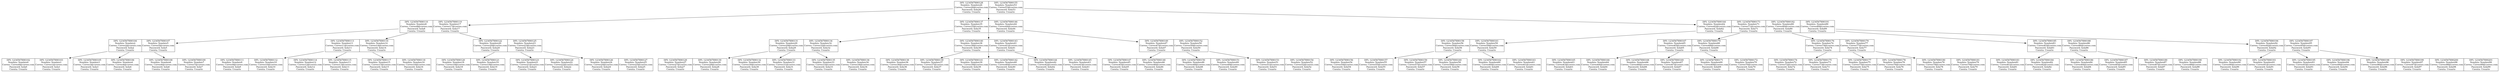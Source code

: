 digraph G{
graph [compound=true, labelloc="b"];
Nodo0[shape=none label=<<table cellspacing="0" border="0" cellborder="1"><tr><td>DPI: 1234567890128<br/>Nombre: Nombre26<br/>Correo: Correo26@correo.com<br/>Password: hola26<br/>Cuenta: Usuario<br/></td><td>DPI: 1234567890155<br/>Nombre: Nombre53<br/>Correo: Correo53@correo.com<br/>Password: hola53<br/>Cuenta: Usuario<br/></td></tr></table>
	>];
	Nodo1[shape=none label=<<table cellspacing="0" border="0" cellborder="1"><tr><td>DPI: 1234567890110<br/>Nombre: Nombre8<br/>Correo: Correo8@correo.com<br/>Password: hola8<br/>Cuenta: Usuario<br/></td><td>DPI: 1234567890119<br/>Nombre: Nombre17<br/>Correo: Correo17@correo.com<br/>Password: hola17<br/>Cuenta: Usuario<br/></td></tr></table>
	>];
	Nodo0->Nodo1;
Nodo2[shape=none label=<<table cellspacing="0" border="0" cellborder="1"><tr><td>DPI: 1234567890104<br/>Nombre: Nombre2<br/>Correo: Correo2@correo.com<br/>Password: hola2<br/>Cuenta: Usuario<br/></td><td>DPI: 1234567890107<br/>Nombre: Nombre5<br/>Correo: Correo5@correo.com<br/>Password: hola5<br/>Cuenta: Usuario<br/></td></tr></table>
	>];
	Nodo1->Nodo2;
Nodo3[shape=none label=<<table cellspacing="0" border="0" cellborder="1"><tr><td>DPI: 1234567890102<br/>Nombre: Nombre0<br/>Correo: Correo0@correo.com<br/>Password: hola0<br/>Cuenta: Usuario<br/></td><td>DPI: 1234567890103<br/>Nombre: Nombre1<br/>Correo: Correo1@correo.com<br/>Password: hola1<br/>Cuenta: Usuario<br/></td></tr></table>
	>];
	Nodo2->Nodo3;
Nodo4[shape=none label=<<table cellspacing="0" border="0" cellborder="1"><tr><td>DPI: 1234567890105<br/>Nombre: Nombre3<br/>Correo: Correo3@correo.com<br/>Password: hola3<br/>Cuenta: Usuario<br/></td><td>DPI: 1234567890106<br/>Nombre: Nombre4<br/>Correo: Correo4@correo.com<br/>Password: hola4<br/>Cuenta: Usuario<br/></td></tr></table>
	>];
	Nodo2->Nodo4;
Nodo5[shape=none label=<<table cellspacing="0" border="0" cellborder="1"><tr><td>DPI: 1234567890108<br/>Nombre: Nombre6<br/>Correo: Correo6@correo.com<br/>Password: hola6<br/>Cuenta: Usuario<br/></td><td>DPI: 1234567890109<br/>Nombre: Nombre7<br/>Correo: Correo7@correo.com<br/>Password: hola7<br/>Cuenta: Usuario<br/></td></tr></table>
	>];
	Nodo2->Nodo5;
Nodo6[shape=none label=<<table cellspacing="0" border="0" cellborder="1"><tr><td>DPI: 1234567890113<br/>Nombre: Nombre11<br/>Correo: Correo11@correo.com<br/>Password: hola11<br/>Cuenta: Usuario<br/></td><td>DPI: 1234567890116<br/>Nombre: Nombre14<br/>Correo: Correo14@correo.com<br/>Password: hola14<br/>Cuenta: Usuario<br/></td></tr></table>
	>];
	Nodo1->Nodo6;
Nodo7[shape=none label=<<table cellspacing="0" border="0" cellborder="1"><tr><td>DPI: 1234567890111<br/>Nombre: Nombre9<br/>Correo: Correo9@correo.com<br/>Password: hola9<br/>Cuenta: Usuario<br/></td><td>DPI: 1234567890112<br/>Nombre: Nombre10<br/>Correo: Correo10@correo.com<br/>Password: hola10<br/>Cuenta: Usuario<br/></td></tr></table>
	>];
	Nodo6->Nodo7;
Nodo8[shape=none label=<<table cellspacing="0" border="0" cellborder="1"><tr><td>DPI: 1234567890114<br/>Nombre: Nombre12<br/>Correo: Correo12@correo.com<br/>Password: hola12<br/>Cuenta: Usuario<br/></td><td>DPI: 1234567890115<br/>Nombre: Nombre13<br/>Correo: Correo13@correo.com<br/>Password: hola13<br/>Cuenta: Usuario<br/></td></tr></table>
	>];
	Nodo6->Nodo8;
Nodo9[shape=none label=<<table cellspacing="0" border="0" cellborder="1"><tr><td>DPI: 1234567890117<br/>Nombre: Nombre15<br/>Correo: Correo15@correo.com<br/>Password: hola15<br/>Cuenta: Usuario<br/></td><td>DPI: 1234567890118<br/>Nombre: Nombre16<br/>Correo: Correo16@correo.com<br/>Password: hola16<br/>Cuenta: Usuario<br/></td></tr></table>
	>];
	Nodo6->Nodo9;
Nodo10[shape=none label=<<table cellspacing="0" border="0" cellborder="1"><tr><td>DPI: 1234567890122<br/>Nombre: Nombre20<br/>Correo: Correo20@correo.com<br/>Password: hola20<br/>Cuenta: Usuario<br/></td><td>DPI: 1234567890125<br/>Nombre: Nombre23<br/>Correo: Correo23@correo.com<br/>Password: hola23<br/>Cuenta: Usuario<br/></td></tr></table>
	>];
	Nodo1->Nodo10;
Nodo11[shape=none label=<<table cellspacing="0" border="0" cellborder="1"><tr><td>DPI: 1234567890120<br/>Nombre: Nombre18<br/>Correo: Correo18@correo.com<br/>Password: hola18<br/>Cuenta: Usuario<br/></td><td>DPI: 1234567890121<br/>Nombre: Nombre19<br/>Correo: Correo19@correo.com<br/>Password: hola19<br/>Cuenta: Usuario<br/></td></tr></table>
	>];
	Nodo10->Nodo11;
Nodo12[shape=none label=<<table cellspacing="0" border="0" cellborder="1"><tr><td>DPI: 1234567890123<br/>Nombre: Nombre21<br/>Correo: Correo21@correo.com<br/>Password: hola21<br/>Cuenta: Usuario<br/></td><td>DPI: 1234567890124<br/>Nombre: Nombre22<br/>Correo: Correo22@correo.com<br/>Password: hola22<br/>Cuenta: Usuario<br/></td></tr></table>
	>];
	Nodo10->Nodo12;
Nodo13[shape=none label=<<table cellspacing="0" border="0" cellborder="1"><tr><td>DPI: 1234567890126<br/>Nombre: Nombre24<br/>Correo: Correo24@correo.com<br/>Password: hola24<br/>Cuenta: Usuario<br/></td><td>DPI: 1234567890127<br/>Nombre: Nombre25<br/>Correo: Correo25@correo.com<br/>Password: hola25<br/>Cuenta: Usuario<br/></td></tr></table>
	>];
	Nodo10->Nodo13;
Nodo14[shape=none label=<<table cellspacing="0" border="0" cellborder="1"><tr><td>DPI: 1234567890137<br/>Nombre: Nombre35<br/>Correo: Correo35@correo.com<br/>Password: hola35<br/>Cuenta: Usuario<br/></td><td>DPI: 1234567890146<br/>Nombre: Nombre44<br/>Correo: Correo44@correo.com<br/>Password: hola44<br/>Cuenta: Usuario<br/></td></tr></table>
	>];
	Nodo0->Nodo14;
Nodo15[shape=none label=<<table cellspacing="0" border="0" cellborder="1"><tr><td>DPI: 1234567890131<br/>Nombre: Nombre29<br/>Correo: Correo29@correo.com<br/>Password: hola29<br/>Cuenta: Usuario<br/></td><td>DPI: 1234567890134<br/>Nombre: Nombre32<br/>Correo: Correo32@correo.com<br/>Password: hola32<br/>Cuenta: Usuario<br/></td></tr></table>
	>];
	Nodo14->Nodo15;
Nodo16[shape=none label=<<table cellspacing="0" border="0" cellborder="1"><tr><td>DPI: 1234567890129<br/>Nombre: Nombre27<br/>Correo: Correo27@correo.com<br/>Password: hola27<br/>Cuenta: Usuario<br/></td><td>DPI: 1234567890130<br/>Nombre: Nombre28<br/>Correo: Correo28@correo.com<br/>Password: hola28<br/>Cuenta: Usuario<br/></td></tr></table>
	>];
	Nodo15->Nodo16;
Nodo17[shape=none label=<<table cellspacing="0" border="0" cellborder="1"><tr><td>DPI: 1234567890132<br/>Nombre: Nombre30<br/>Correo: Correo30@correo.com<br/>Password: hola30<br/>Cuenta: Usuario<br/></td><td>DPI: 1234567890133<br/>Nombre: Nombre31<br/>Correo: Correo31@correo.com<br/>Password: hola31<br/>Cuenta: Usuario<br/></td></tr></table>
	>];
	Nodo15->Nodo17;
Nodo18[shape=none label=<<table cellspacing="0" border="0" cellborder="1"><tr><td>DPI: 1234567890135<br/>Nombre: Nombre33<br/>Correo: Correo33@correo.com<br/>Password: hola33<br/>Cuenta: Usuario<br/></td><td>DPI: 1234567890136<br/>Nombre: Nombre34<br/>Correo: Correo34@correo.com<br/>Password: hola34<br/>Cuenta: Usuario<br/></td></tr></table>
	>];
	Nodo15->Nodo18;
Nodo19[shape=none label=<<table cellspacing="0" border="0" cellborder="1"><tr><td>DPI: 1234567890140<br/>Nombre: Nombre38<br/>Correo: Correo38@correo.com<br/>Password: hola38<br/>Cuenta: Usuario<br/></td><td>DPI: 1234567890143<br/>Nombre: Nombre41<br/>Correo: Correo41@correo.com<br/>Password: hola41<br/>Cuenta: Usuario<br/></td></tr></table>
	>];
	Nodo14->Nodo19;
Nodo20[shape=none label=<<table cellspacing="0" border="0" cellborder="1"><tr><td>DPI: 1234567890138<br/>Nombre: Nombre36<br/>Correo: Correo36@correo.com<br/>Password: hola36<br/>Cuenta: Usuario<br/></td><td>DPI: 1234567890139<br/>Nombre: Nombre37<br/>Correo: Correo37@correo.com<br/>Password: hola37<br/>Cuenta: Usuario<br/></td></tr></table>
	>];
	Nodo19->Nodo20;
Nodo21[shape=none label=<<table cellspacing="0" border="0" cellborder="1"><tr><td>DPI: 1234567890141<br/>Nombre: Nombre39<br/>Correo: Correo39@correo.com<br/>Password: hola39<br/>Cuenta: Usuario<br/></td><td>DPI: 1234567890142<br/>Nombre: Nombre40<br/>Correo: Correo40@correo.com<br/>Password: hola40<br/>Cuenta: Usuario<br/></td></tr></table>
	>];
	Nodo19->Nodo21;
Nodo22[shape=none label=<<table cellspacing="0" border="0" cellborder="1"><tr><td>DPI: 1234567890144<br/>Nombre: Nombre42<br/>Correo: Correo42@correo.com<br/>Password: hola42<br/>Cuenta: Usuario<br/></td><td>DPI: 1234567890145<br/>Nombre: Nombre43<br/>Correo: Correo43@correo.com<br/>Password: hola43<br/>Cuenta: Usuario<br/></td></tr></table>
	>];
	Nodo19->Nodo22;
Nodo23[shape=none label=<<table cellspacing="0" border="0" cellborder="1"><tr><td>DPI: 1234567890149<br/>Nombre: Nombre47<br/>Correo: Correo47@correo.com<br/>Password: hola47<br/>Cuenta: Usuario<br/></td><td>DPI: 1234567890152<br/>Nombre: Nombre50<br/>Correo: Correo50@correo.com<br/>Password: hola50<br/>Cuenta: Usuario<br/></td></tr></table>
	>];
	Nodo14->Nodo23;
Nodo24[shape=none label=<<table cellspacing="0" border="0" cellborder="1"><tr><td>DPI: 1234567890147<br/>Nombre: Nombre45<br/>Correo: Correo45@correo.com<br/>Password: hola45<br/>Cuenta: Usuario<br/></td><td>DPI: 1234567890148<br/>Nombre: Nombre46<br/>Correo: Correo46@correo.com<br/>Password: hola46<br/>Cuenta: Usuario<br/></td></tr></table>
	>];
	Nodo23->Nodo24;
Nodo25[shape=none label=<<table cellspacing="0" border="0" cellborder="1"><tr><td>DPI: 1234567890150<br/>Nombre: Nombre48<br/>Correo: Correo48@correo.com<br/>Password: hola48<br/>Cuenta: Usuario<br/></td><td>DPI: 1234567890151<br/>Nombre: Nombre49<br/>Correo: Correo49@correo.com<br/>Password: hola49<br/>Cuenta: Usuario<br/></td></tr></table>
	>];
	Nodo23->Nodo25;
Nodo26[shape=none label=<<table cellspacing="0" border="0" cellborder="1"><tr><td>DPI: 1234567890153<br/>Nombre: Nombre51<br/>Correo: Correo51@correo.com<br/>Password: hola51<br/>Cuenta: Usuario<br/></td><td>DPI: 1234567890154<br/>Nombre: Nombre52<br/>Correo: Correo52@correo.com<br/>Password: hola52<br/>Cuenta: Usuario<br/></td></tr></table>
	>];
	Nodo23->Nodo26;
Nodo27[shape=none label=<<table cellspacing="0" border="0" cellborder="1"><tr><td>DPI: 1234567890164<br/>Nombre: Nombre62<br/>Correo: Correo62@correo.com<br/>Password: hola62<br/>Cuenta: Usuario<br/></td><td>DPI: 1234567890173<br/>Nombre: Nombre71<br/>Correo: Correo71@correo.com<br/>Password: hola71<br/>Cuenta: Usuario<br/></td><td>DPI: 1234567890182<br/>Nombre: Nombre80<br/>Correo: Correo80@correo.com<br/>Password: hola80<br/>Cuenta: Usuario<br/></td><td>DPI: 1234567890191<br/>Nombre: Nombre89<br/>Correo: Correo89@correo.com<br/>Password: hola89<br/>Cuenta: Usuario<br/></td></tr></table>
	>];
	Nodo0->Nodo27;
Nodo28[shape=none label=<<table cellspacing="0" border="0" cellborder="1"><tr><td>DPI: 1234567890158<br/>Nombre: Nombre56<br/>Correo: Correo56@correo.com<br/>Password: hola56<br/>Cuenta: Usuario<br/></td><td>DPI: 1234567890161<br/>Nombre: Nombre59<br/>Correo: Correo59@correo.com<br/>Password: hola59<br/>Cuenta: Usuario<br/></td></tr></table>
	>];
	Nodo27->Nodo28;
Nodo29[shape=none label=<<table cellspacing="0" border="0" cellborder="1"><tr><td>DPI: 1234567890156<br/>Nombre: Nombre54<br/>Correo: Correo54@correo.com<br/>Password: hola54<br/>Cuenta: Usuario<br/></td><td>DPI: 1234567890157<br/>Nombre: Nombre55<br/>Correo: Correo55@correo.com<br/>Password: hola55<br/>Cuenta: Usuario<br/></td></tr></table>
	>];
	Nodo28->Nodo29;
Nodo30[shape=none label=<<table cellspacing="0" border="0" cellborder="1"><tr><td>DPI: 1234567890159<br/>Nombre: Nombre57<br/>Correo: Correo57@correo.com<br/>Password: hola57<br/>Cuenta: Usuario<br/></td><td>DPI: 1234567890160<br/>Nombre: Nombre58<br/>Correo: Correo58@correo.com<br/>Password: hola58<br/>Cuenta: Usuario<br/></td></tr></table>
	>];
	Nodo28->Nodo30;
Nodo31[shape=none label=<<table cellspacing="0" border="0" cellborder="1"><tr><td>DPI: 1234567890162<br/>Nombre: Nombre60<br/>Correo: Correo60@correo.com<br/>Password: hola60<br/>Cuenta: Usuario<br/></td><td>DPI: 1234567890163<br/>Nombre: Nombre61<br/>Correo: Correo61@correo.com<br/>Password: hola61<br/>Cuenta: Usuario<br/></td></tr></table>
	>];
	Nodo28->Nodo31;
Nodo32[shape=none label=<<table cellspacing="0" border="0" cellborder="1"><tr><td>DPI: 1234567890167<br/>Nombre: Nombre65<br/>Correo: Correo65@correo.com<br/>Password: hola65<br/>Cuenta: Usuario<br/></td><td>DPI: 1234567890170<br/>Nombre: Nombre68<br/>Correo: Correo68@correo.com<br/>Password: hola68<br/>Cuenta: Usuario<br/></td></tr></table>
	>];
	Nodo27->Nodo32;
Nodo33[shape=none label=<<table cellspacing="0" border="0" cellborder="1"><tr><td>DPI: 1234567890165<br/>Nombre: Nombre63<br/>Correo: Correo63@correo.com<br/>Password: hola63<br/>Cuenta: Usuario<br/></td><td>DPI: 1234567890166<br/>Nombre: Nombre64<br/>Correo: Correo64@correo.com<br/>Password: hola64<br/>Cuenta: Usuario<br/></td></tr></table>
	>];
	Nodo32->Nodo33;
Nodo34[shape=none label=<<table cellspacing="0" border="0" cellborder="1"><tr><td>DPI: 1234567890168<br/>Nombre: Nombre66<br/>Correo: Correo66@correo.com<br/>Password: hola66<br/>Cuenta: Usuario<br/></td><td>DPI: 1234567890169<br/>Nombre: Nombre67<br/>Correo: Correo67@correo.com<br/>Password: hola67<br/>Cuenta: Usuario<br/></td></tr></table>
	>];
	Nodo32->Nodo34;
Nodo35[shape=none label=<<table cellspacing="0" border="0" cellborder="1"><tr><td>DPI: 1234567890171<br/>Nombre: Nombre69<br/>Correo: Correo69@correo.com<br/>Password: hola69<br/>Cuenta: Usuario<br/></td><td>DPI: 1234567890172<br/>Nombre: Nombre70<br/>Correo: Correo70@correo.com<br/>Password: hola70<br/>Cuenta: Usuario<br/></td></tr></table>
	>];
	Nodo32->Nodo35;
Nodo36[shape=none label=<<table cellspacing="0" border="0" cellborder="1"><tr><td>DPI: 1234567890176<br/>Nombre: Nombre74<br/>Correo: Correo74@correo.com<br/>Password: hola74<br/>Cuenta: Usuario<br/></td><td>DPI: 1234567890179<br/>Nombre: Nombre77<br/>Correo: Correo77@correo.com<br/>Password: hola77<br/>Cuenta: Usuario<br/></td></tr></table>
	>];
	Nodo27->Nodo36;
Nodo37[shape=none label=<<table cellspacing="0" border="0" cellborder="1"><tr><td>DPI: 1234567890174<br/>Nombre: Nombre72<br/>Correo: Correo72@correo.com<br/>Password: hola72<br/>Cuenta: Usuario<br/></td><td>DPI: 1234567890175<br/>Nombre: Nombre73<br/>Correo: Correo73@correo.com<br/>Password: hola73<br/>Cuenta: Usuario<br/></td></tr></table>
	>];
	Nodo36->Nodo37;
Nodo38[shape=none label=<<table cellspacing="0" border="0" cellborder="1"><tr><td>DPI: 1234567890177<br/>Nombre: Nombre75<br/>Correo: Correo75@correo.com<br/>Password: hola75<br/>Cuenta: Usuario<br/></td><td>DPI: 1234567890178<br/>Nombre: Nombre76<br/>Correo: Correo76@correo.com<br/>Password: hola76<br/>Cuenta: Usuario<br/></td></tr></table>
	>];
	Nodo36->Nodo38;
Nodo39[shape=none label=<<table cellspacing="0" border="0" cellborder="1"><tr><td>DPI: 1234567890180<br/>Nombre: Nombre78<br/>Correo: Correo78@correo.com<br/>Password: hola78<br/>Cuenta: Usuario<br/></td><td>DPI: 1234567890181<br/>Nombre: Nombre79<br/>Correo: Correo79@correo.com<br/>Password: hola79<br/>Cuenta: Usuario<br/></td></tr></table>
	>];
	Nodo36->Nodo39;
Nodo40[shape=none label=<<table cellspacing="0" border="0" cellborder="1"><tr><td>DPI: 1234567890185<br/>Nombre: Nombre83<br/>Correo: Correo83@correo.com<br/>Password: hola83<br/>Cuenta: Usuario<br/></td><td>DPI: 1234567890188<br/>Nombre: Nombre86<br/>Correo: Correo86@correo.com<br/>Password: hola86<br/>Cuenta: Usuario<br/></td></tr></table>
	>];
	Nodo27->Nodo40;
Nodo41[shape=none label=<<table cellspacing="0" border="0" cellborder="1"><tr><td>DPI: 1234567890183<br/>Nombre: Nombre81<br/>Correo: Correo81@correo.com<br/>Password: hola81<br/>Cuenta: Usuario<br/></td><td>DPI: 1234567890184<br/>Nombre: Nombre82<br/>Correo: Correo82@correo.com<br/>Password: hola82<br/>Cuenta: Usuario<br/></td></tr></table>
	>];
	Nodo40->Nodo41;
Nodo42[shape=none label=<<table cellspacing="0" border="0" cellborder="1"><tr><td>DPI: 1234567890186<br/>Nombre: Nombre84<br/>Correo: Correo84@correo.com<br/>Password: hola84<br/>Cuenta: Usuario<br/></td><td>DPI: 1234567890187<br/>Nombre: Nombre85<br/>Correo: Correo85@correo.com<br/>Password: hola85<br/>Cuenta: Usuario<br/></td></tr></table>
	>];
	Nodo40->Nodo42;
Nodo43[shape=none label=<<table cellspacing="0" border="0" cellborder="1"><tr><td>DPI: 1234567890189<br/>Nombre: Nombre87<br/>Correo: Correo87@correo.com<br/>Password: hola87<br/>Cuenta: Usuario<br/></td><td>DPI: 1234567890190<br/>Nombre: Nombre88<br/>Correo: Correo88@correo.com<br/>Password: hola88<br/>Cuenta: Usuario<br/></td></tr></table>
	>];
	Nodo40->Nodo43;
Nodo44[shape=none label=<<table cellspacing="0" border="0" cellborder="1"><tr><td>DPI: 1234567890194<br/>Nombre: Nombre92<br/>Correo: Correo92@correo.com<br/>Password: hola92<br/>Cuenta: Usuario<br/></td><td>DPI: 1234567890197<br/>Nombre: Nombre95<br/>Correo: Correo95@correo.com<br/>Password: hola95<br/>Cuenta: Usuario<br/></td></tr></table>
	>];
	Nodo27->Nodo44;
Nodo45[shape=none label=<<table cellspacing="0" border="0" cellborder="1"><tr><td>DPI: 1234567890192<br/>Nombre: Nombre90<br/>Correo: Correo90@correo.com<br/>Password: hola90<br/>Cuenta: Usuario<br/></td><td>DPI: 1234567890193<br/>Nombre: Nombre91<br/>Correo: Correo91@correo.com<br/>Password: hola91<br/>Cuenta: Usuario<br/></td></tr></table>
	>];
	Nodo44->Nodo45;
Nodo46[shape=none label=<<table cellspacing="0" border="0" cellborder="1"><tr><td>DPI: 1234567890195<br/>Nombre: Nombre93<br/>Correo: Correo93@correo.com<br/>Password: hola93<br/>Cuenta: Usuario<br/></td><td>DPI: 1234567890196<br/>Nombre: Nombre94<br/>Correo: Correo94@correo.com<br/>Password: hola94<br/>Cuenta: Usuario<br/></td></tr></table>
	>];
	Nodo44->Nodo46;
Nodo47[shape=none label=<<table cellspacing="0" border="0" cellborder="1"><tr><td>DPI: 1234567890198<br/>Nombre: Nombre96<br/>Correo: Correo96@correo.com<br/>Password: hola96<br/>Cuenta: Usuario<br/></td><td>DPI: 1234567890199<br/>Nombre: Nombre97<br/>Correo: Correo97@correo.com<br/>Password: hola97<br/>Cuenta: Usuario<br/></td><td>DPI: 1234567890200<br/>Nombre: Nombre98<br/>Correo: Correo98@correo.com<br/>Password: hola98<br/>Cuenta: Usuario<br/></td><td>DPI: 1234567890201<br/>Nombre: Nombre99<br/>Correo: Correo99@correo.com<br/>Password: hola99<br/>Cuenta: Usuario<br/></td></tr></table>
	>];
	Nodo44->Nodo47;
}